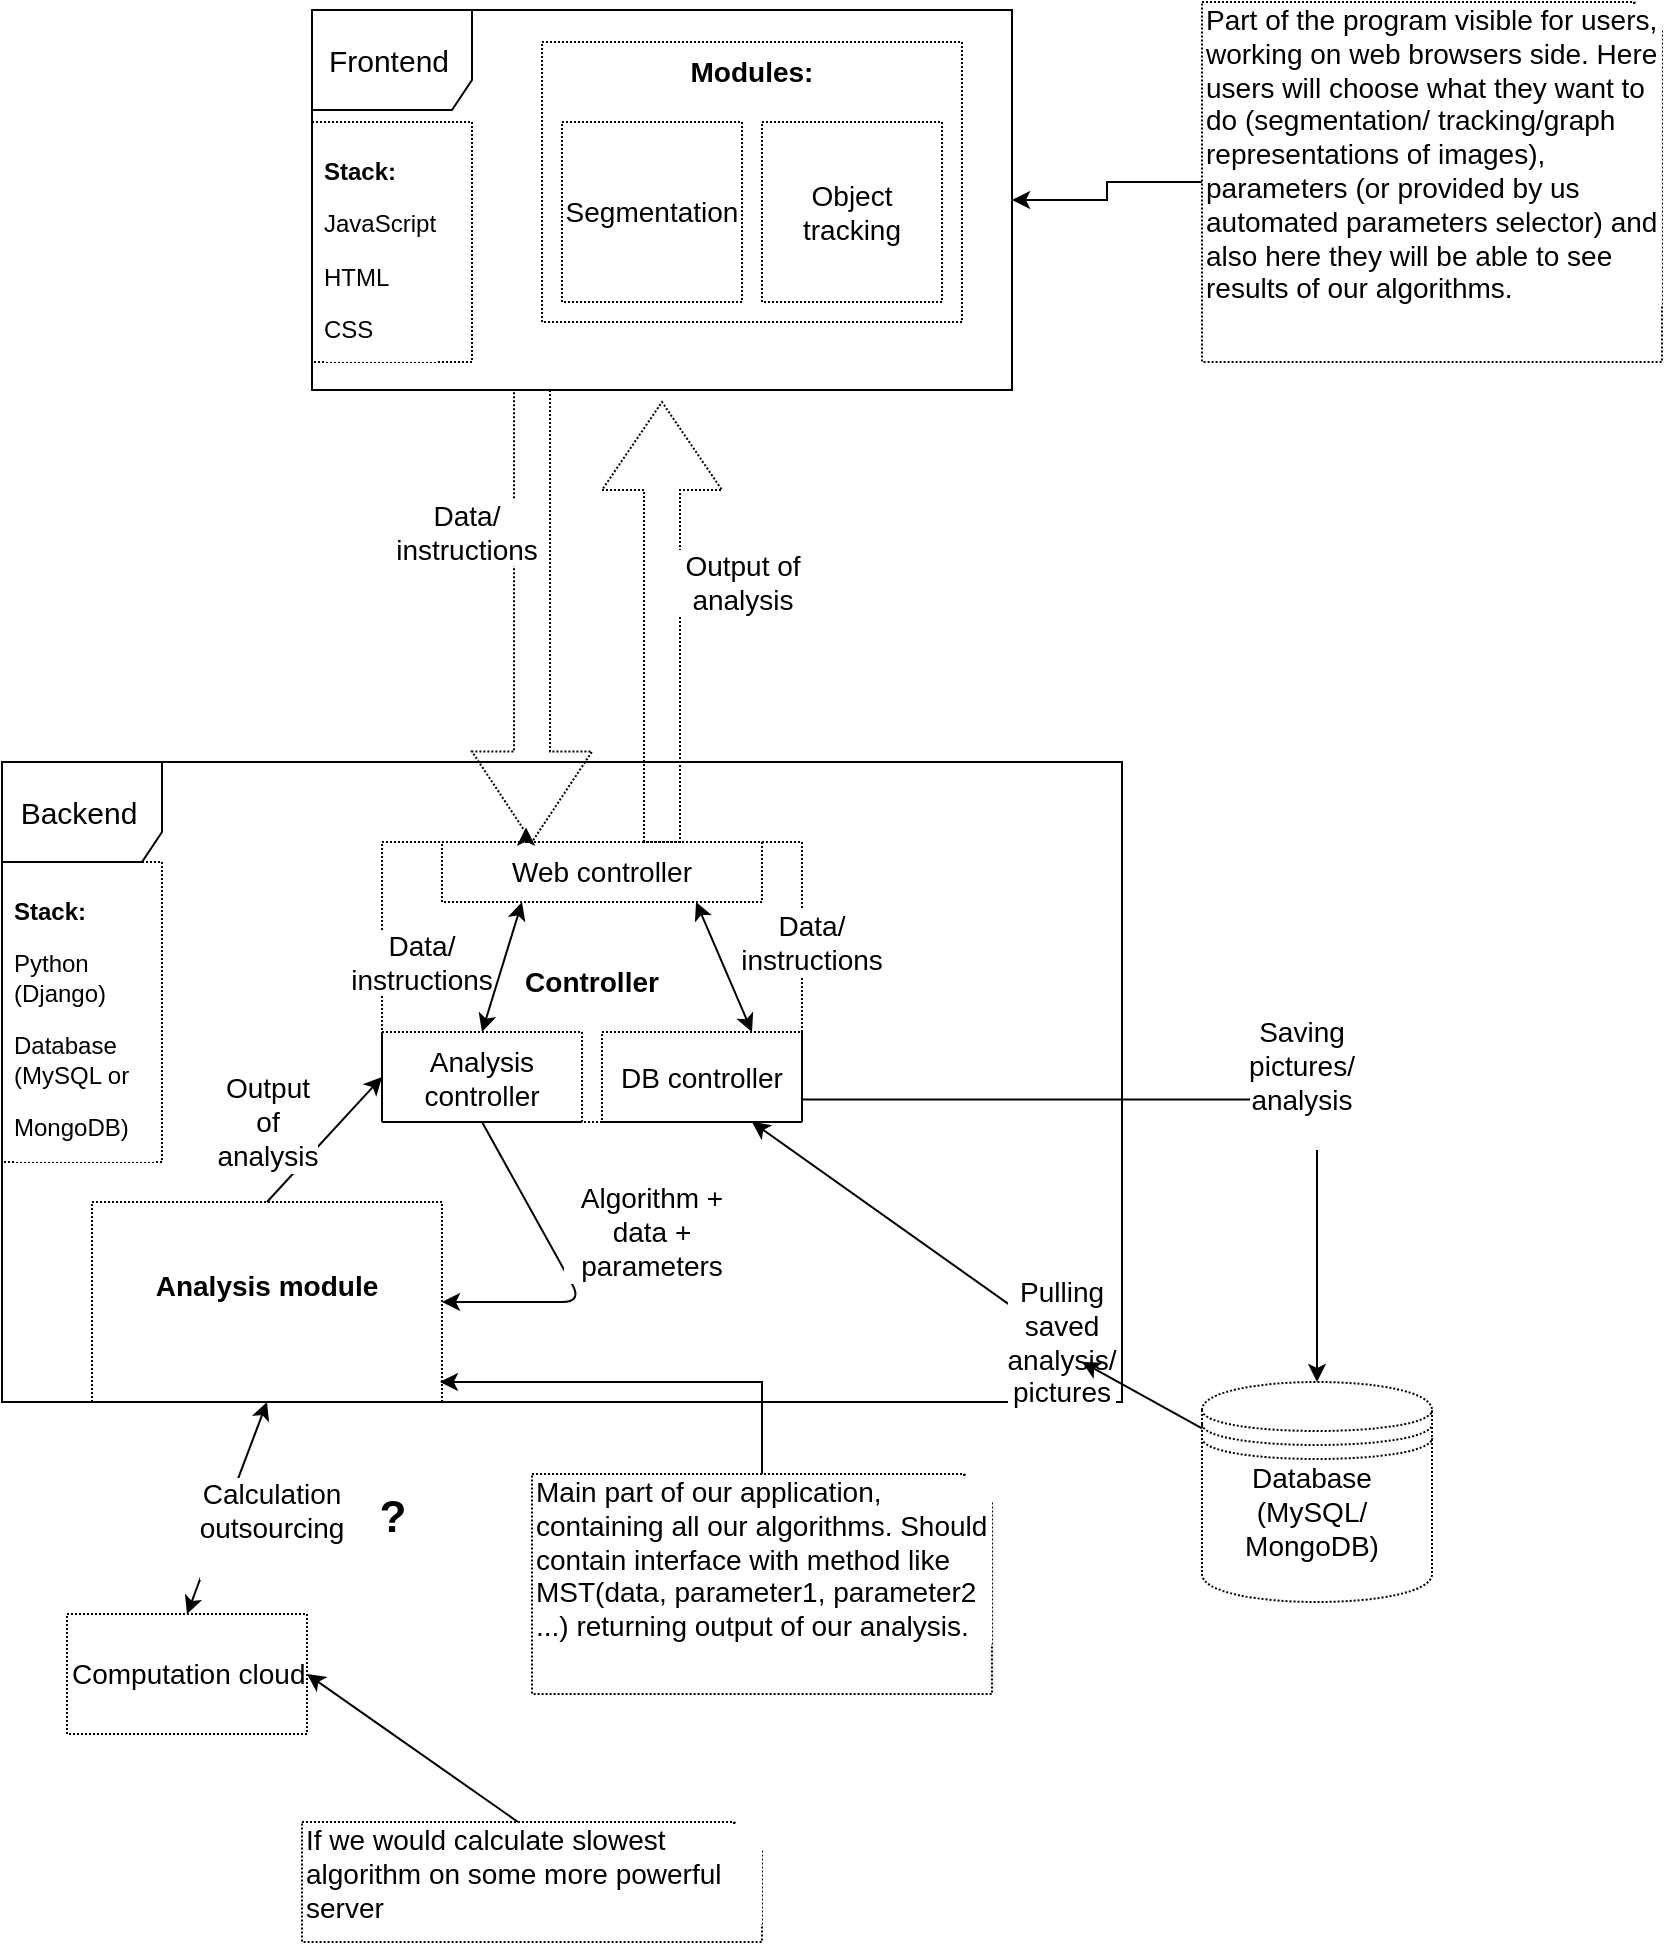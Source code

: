 <mxfile version="10.8.4" type="google"><diagram id="mo3wstK1SvjLw6QeTwa1" name="Page-1"><mxGraphModel dx="754" dy="749" grid="1" gridSize="10" guides="1" tooltips="1" connect="1" arrows="1" fold="1" page="1" pageScale="1" pageWidth="1169" pageHeight="826" math="0" shadow="0"><root><mxCell id="0"/><mxCell id="1" parent="0"/><mxCell id="fTsAUlJb0BYmY1WI6jXN-2" value="&lt;font style=&quot;font-size: 15px&quot;&gt;Frontend&lt;/font&gt;" style="shape=umlFrame;whiteSpace=wrap;html=1;spacing=7;spacingRight=3;horizontal=1;width=80;height=50;" vertex="1" parent="1"><mxGeometry x="195" y="24" width="350" height="190" as="geometry"/></mxCell><mxCell id="fTsAUlJb0BYmY1WI6jXN-3" value="&lt;h1 style=&quot;font-size: 12px&quot;&gt;Stack:&lt;/h1&gt;&lt;p style=&quot;font-size: 12px&quot;&gt;JavaScript&lt;/p&gt;&lt;p style=&quot;font-size: 12px&quot;&gt;HTML&lt;/p&gt;&lt;p style=&quot;font-size: 12px&quot;&gt;CSS&lt;/p&gt;&lt;p style=&quot;font-size: 12px&quot;&gt;&lt;br style=&quot;font-size: 12px&quot;&gt;&lt;/p&gt;" style="text;html=1;spacing=5;spacingTop=0;overflow=hidden;rounded=0;fontSize=12;labelBackgroundColor=#ffffff;whiteSpace=wrap;spacingLeft=1;dashed=1;dashPattern=1 1;glass=0;strokeColor=#000000;" vertex="1" parent="1"><mxGeometry x="195" y="80" width="80" height="120" as="geometry"/></mxCell><mxCell id="fTsAUlJb0BYmY1WI6jXN-4" value="Modules:" style="text;html=1;strokeColor=#000000;fillColor=none;align=center;verticalAlign=top;whiteSpace=wrap;rounded=0;glass=0;dashed=1;dashPattern=1 1;labelBackgroundColor=#ffffff;fontSize=14;fontStyle=1;labelBorderColor=none;" vertex="1" parent="1"><mxGeometry x="310" y="40" width="210" height="140" as="geometry"/></mxCell><mxCell id="fTsAUlJb0BYmY1WI6jXN-8" value="Segmentation" style="text;html=1;strokeColor=#000000;fillColor=none;align=center;verticalAlign=middle;whiteSpace=wrap;rounded=0;glass=0;dashed=1;dashPattern=1 1;labelBackgroundColor=#ffffff;fontSize=14;" vertex="1" parent="1"><mxGeometry x="320" y="80" width="90" height="90" as="geometry"/></mxCell><mxCell id="fTsAUlJb0BYmY1WI6jXN-9" value="Object tracking" style="text;html=1;strokeColor=#000000;fillColor=none;align=center;verticalAlign=middle;whiteSpace=wrap;rounded=0;glass=0;dashed=1;dashPattern=1 1;labelBackgroundColor=#ffffff;fontSize=14;" vertex="1" parent="1"><mxGeometry x="420" y="80" width="90" height="90" as="geometry"/></mxCell><mxCell id="fTsAUlJb0BYmY1WI6jXN-11" style="edgeStyle=orthogonalEdgeStyle;rounded=0;orthogonalLoop=1;jettySize=auto;html=1;fontSize=14;" edge="1" parent="1" source="fTsAUlJb0BYmY1WI6jXN-10" target="fTsAUlJb0BYmY1WI6jXN-2"><mxGeometry relative="1" as="geometry"/></mxCell><mxCell id="fTsAUlJb0BYmY1WI6jXN-10" value="Part of the program visible for users, working on web browsers side. Here users will choose what they want to do (segmentation/ tracking/graph representations of images), parameters (or provided by us automated parameters selector) and also here they will be able to see results of our algorithms." style="shape=note;whiteSpace=wrap;html=1;size=14;verticalAlign=top;align=left;spacingTop=-6;rounded=0;glass=0;dashed=1;dashPattern=1 1;labelBackgroundColor=#ffffff;strokeColor=#000000;fillColor=none;gradientColor=none;fontSize=14;" vertex="1" parent="1"><mxGeometry x="640" y="20" width="230" height="180" as="geometry"/></mxCell><mxCell id="fTsAUlJb0BYmY1WI6jXN-12" value="&lt;div style=&quot;font-size: 15px&quot;&gt;&lt;font style=&quot;font-size: 15px&quot;&gt;Backend&lt;/font&gt;&lt;/div&gt;" style="shape=umlFrame;whiteSpace=wrap;html=1;spacing=7;spacingRight=3;horizontal=1;width=80;height=50;" vertex="1" parent="1"><mxGeometry x="40" y="400" width="560" height="320" as="geometry"/></mxCell><mxCell id="fTsAUlJb0BYmY1WI6jXN-13" value="&lt;h1 style=&quot;font-size: 12px&quot;&gt;Stack:&lt;/h1&gt;&lt;p style=&quot;font-size: 12px&quot;&gt;Python (Django)&lt;/p&gt;&lt;p style=&quot;font-size: 12px&quot;&gt;Database (MySQL or&lt;br&gt;&lt;/p&gt;&lt;p style=&quot;font-size: 12px&quot;&gt;MongoDB)&lt;br&gt;&lt;/p&gt;&lt;p style=&quot;font-size: 12px&quot;&gt;&lt;br style=&quot;font-size: 12px&quot;&gt;&lt;/p&gt;" style="text;html=1;spacing=5;spacingTop=0;overflow=hidden;rounded=0;fontSize=12;labelBackgroundColor=#ffffff;whiteSpace=wrap;spacingLeft=1;dashed=1;dashPattern=1 1;glass=0;strokeColor=#000000;" vertex="1" parent="1"><mxGeometry x="40" y="450" width="80" height="150" as="geometry"/></mxCell><mxCell id="fTsAUlJb0BYmY1WI6jXN-14" value="" style="shape=singleArrow;direction=south;whiteSpace=wrap;html=1;rounded=0;glass=0;dashed=1;dashPattern=1 1;labelBackgroundColor=#ffffff;strokeColor=#000000;fillColor=none;gradientColor=none;fontSize=14;align=left;" vertex="1" parent="1"><mxGeometry x="275" y="214" width="60" height="226" as="geometry"/></mxCell><mxCell id="fTsAUlJb0BYmY1WI6jXN-15" value="&lt;div&gt;Data/&lt;/div&gt;&lt;div&gt;instructions&lt;br&gt;&lt;/div&gt;" style="text;html=1;strokeColor=none;fillColor=none;align=center;verticalAlign=middle;whiteSpace=wrap;rounded=0;glass=0;dashed=1;dashPattern=1 1;labelBackgroundColor=#ffffff;fontSize=14;" vertex="1" parent="1"><mxGeometry x="225" y="260" width="95" height="50" as="geometry"/></mxCell><mxCell id="fTsAUlJb0BYmY1WI6jXN-16" style="edgeStyle=orthogonalEdgeStyle;rounded=0;orthogonalLoop=1;jettySize=auto;html=1;exitX=1;exitY=0.5;exitDx=0;exitDy=0;exitPerimeter=0;entryX=0.968;entryY=0.55;entryDx=0;entryDy=0;entryPerimeter=0;fontSize=14;" edge="1" parent="1" source="fTsAUlJb0BYmY1WI6jXN-14" target="fTsAUlJb0BYmY1WI6jXN-14"><mxGeometry relative="1" as="geometry"/></mxCell><mxCell id="fTsAUlJb0BYmY1WI6jXN-17" value="" style="shape=singleArrow;direction=north;whiteSpace=wrap;html=1;rounded=0;glass=0;dashed=1;dashPattern=1 1;labelBackgroundColor=#ffffff;strokeColor=#000000;fillColor=none;gradientColor=none;fontSize=14;align=left;" vertex="1" parent="1"><mxGeometry x="340" y="220" width="60" height="220" as="geometry"/></mxCell><mxCell id="fTsAUlJb0BYmY1WI6jXN-18" value="Output of analysis" style="text;html=1;strokeColor=none;fillColor=none;align=center;verticalAlign=middle;whiteSpace=wrap;rounded=0;glass=0;dashed=1;dashPattern=1 1;labelBackgroundColor=#ffffff;fontSize=14;" vertex="1" parent="1"><mxGeometry x="362.5" y="285" width="95" height="50" as="geometry"/></mxCell><mxCell id="fTsAUlJb0BYmY1WI6jXN-20" value="Controller" style="text;html=1;strokeColor=#000000;fillColor=none;align=center;verticalAlign=middle;whiteSpace=wrap;rounded=0;glass=0;dashed=1;dashPattern=1 1;labelBackgroundColor=#ffffff;fontSize=14;fontStyle=1;labelBorderColor=none;" vertex="1" parent="1"><mxGeometry x="230" y="440" width="210" height="140" as="geometry"/></mxCell><mxCell id="fTsAUlJb0BYmY1WI6jXN-21" value="Web controller" style="text;html=1;strokeColor=#000000;fillColor=none;align=center;verticalAlign=middle;whiteSpace=wrap;rounded=0;glass=0;dashed=1;dashPattern=1 1;labelBackgroundColor=#ffffff;fontSize=14;fontStyle=0;labelBorderColor=none;" vertex="1" parent="1"><mxGeometry x="260" y="440" width="160" height="30" as="geometry"/></mxCell><mxCell id="fTsAUlJb0BYmY1WI6jXN-35" style="edgeStyle=orthogonalEdgeStyle;rounded=0;orthogonalLoop=1;jettySize=auto;html=1;exitX=1;exitY=0.75;exitDx=0;exitDy=0;fontSize=14;" edge="1" parent="1" source="fTsAUlJb0BYmY1WI6jXN-22" target="fTsAUlJb0BYmY1WI6jXN-26"><mxGeometry relative="1" as="geometry"/></mxCell><mxCell id="fTsAUlJb0BYmY1WI6jXN-22" value="DB controller" style="text;html=1;strokeColor=#000000;fillColor=none;align=center;verticalAlign=middle;whiteSpace=wrap;rounded=0;glass=0;dashed=1;dashPattern=1 1;labelBackgroundColor=#ffffff;fontSize=14;fontStyle=0;labelBorderColor=none;" vertex="1" parent="1"><mxGeometry x="340" y="535" width="100" height="45" as="geometry"/></mxCell><mxCell id="fTsAUlJb0BYmY1WI6jXN-24" value="&lt;div&gt;Analysis&lt;/div&gt;&lt;div&gt; controller&lt;/div&gt;" style="text;html=1;strokeColor=#000000;fillColor=none;align=center;verticalAlign=middle;whiteSpace=wrap;rounded=0;glass=0;dashed=1;dashPattern=1 1;labelBackgroundColor=#ffffff;fontSize=14;fontStyle=0;labelBorderColor=none;" vertex="1" parent="1"><mxGeometry x="230" y="535" width="100" height="45" as="geometry"/></mxCell><mxCell id="fTsAUlJb0BYmY1WI6jXN-25" value="&lt;div&gt;Analysis module&lt;/div&gt;&lt;div&gt;&lt;br&gt;&lt;/div&gt;" style="text;html=1;strokeColor=#000000;fillColor=none;align=center;verticalAlign=middle;whiteSpace=wrap;rounded=0;glass=0;dashed=1;dashPattern=1 1;labelBackgroundColor=#ffffff;fontSize=14;fontStyle=1;labelBorderColor=none;" vertex="1" parent="1"><mxGeometry x="85" y="620" width="175" height="100" as="geometry"/></mxCell><mxCell id="fTsAUlJb0BYmY1WI6jXN-26" value="" style="shape=datastore;whiteSpace=wrap;html=1;rounded=0;glass=0;dashed=1;dashPattern=1 1;labelBackgroundColor=#ffffff;strokeColor=#000000;fillColor=none;gradientColor=none;fontSize=14;align=left;" vertex="1" parent="1"><mxGeometry x="640" y="710" width="115" height="110" as="geometry"/></mxCell><mxCell id="fTsAUlJb0BYmY1WI6jXN-27" value="Data/ instructions" style="text;html=1;strokeColor=none;fillColor=none;align=center;verticalAlign=middle;whiteSpace=wrap;rounded=0;glass=0;dashed=1;dashPattern=1 1;labelBackgroundColor=#ffffff;fontSize=14;" vertex="1" parent="1"><mxGeometry x="425" y="480" width="40" height="20" as="geometry"/></mxCell><mxCell id="fTsAUlJb0BYmY1WI6jXN-28" value="&lt;div&gt;Database (MySQL/ MongoDB)&lt;/div&gt;&lt;div&gt;&lt;br&gt;&lt;/div&gt;" style="text;html=1;strokeColor=none;fillColor=none;align=center;verticalAlign=middle;whiteSpace=wrap;rounded=0;glass=0;dashed=1;dashPattern=1 1;labelBackgroundColor=#ffffff;fontSize=14;" vertex="1" parent="1"><mxGeometry x="670" y="765" width="50" height="35" as="geometry"/></mxCell><mxCell id="fTsAUlJb0BYmY1WI6jXN-40" value="" style="curved=1;endArrow=classic;html=1;fontSize=14;entryX=0.75;entryY=1;entryDx=0;entryDy=0;" edge="1" parent="1" source="fTsAUlJb0BYmY1WI6jXN-45" target="fTsAUlJb0BYmY1WI6jXN-22"><mxGeometry width="50" height="50" relative="1" as="geometry"><mxPoint x="569.289" y="815" as="sourcePoint"/><mxPoint x="569.289" y="765" as="targetPoint"/></mxGeometry></mxCell><mxCell id="fTsAUlJb0BYmY1WI6jXN-44" value="&lt;div&gt;Saving pictures/ analysis&lt;/div&gt;&lt;div&gt;&lt;br&gt;&lt;/div&gt;" style="text;html=1;strokeColor=none;fillColor=none;align=center;verticalAlign=middle;whiteSpace=wrap;rounded=0;glass=0;dashed=1;dashPattern=1 1;labelBackgroundColor=#ffffff;fontSize=14;" vertex="1" parent="1"><mxGeometry x="670" y="550" width="40" height="20" as="geometry"/></mxCell><mxCell id="fTsAUlJb0BYmY1WI6jXN-45" value="Pulling saved analysis/ pictures" style="text;html=1;strokeColor=none;fillColor=none;align=center;verticalAlign=middle;whiteSpace=wrap;rounded=0;glass=0;dashed=1;dashPattern=1 1;labelBackgroundColor=#ffffff;fontSize=14;" vertex="1" parent="1"><mxGeometry x="550" y="680" width="40" height="20" as="geometry"/></mxCell><mxCell id="fTsAUlJb0BYmY1WI6jXN-46" value="" style="curved=1;endArrow=classic;html=1;fontSize=14;entryX=0.75;entryY=1;entryDx=0;entryDy=0;" edge="1" parent="1" source="fTsAUlJb0BYmY1WI6jXN-26" target="fTsAUlJb0BYmY1WI6jXN-45"><mxGeometry width="50" height="50" relative="1" as="geometry"><mxPoint x="640" y="727.345" as="sourcePoint"/><mxPoint x="415" y="580" as="targetPoint"/></mxGeometry></mxCell><mxCell id="fTsAUlJb0BYmY1WI6jXN-51" value="" style="endArrow=classic;startArrow=classic;html=1;fontSize=14;entryX=0.75;entryY=0;entryDx=0;entryDy=0;exitX=0.794;exitY=1;exitDx=0;exitDy=0;exitPerimeter=0;" edge="1" parent="1" source="fTsAUlJb0BYmY1WI6jXN-21" target="fTsAUlJb0BYmY1WI6jXN-22"><mxGeometry width="50" height="50" relative="1" as="geometry"><mxPoint x="370" y="520" as="sourcePoint"/><mxPoint x="420" y="470" as="targetPoint"/></mxGeometry></mxCell><mxCell id="fTsAUlJb0BYmY1WI6jXN-54" value="" style="endArrow=classic;startArrow=classic;html=1;fontSize=14;entryX=0.25;entryY=1;entryDx=0;entryDy=0;exitX=0.5;exitY=0;exitDx=0;exitDy=0;" edge="1" parent="1" source="fTsAUlJb0BYmY1WI6jXN-24" target="fTsAUlJb0BYmY1WI6jXN-21"><mxGeometry width="50" height="50" relative="1" as="geometry"><mxPoint x="280" y="520" as="sourcePoint"/><mxPoint x="330" y="470" as="targetPoint"/></mxGeometry></mxCell><mxCell id="fTsAUlJb0BYmY1WI6jXN-55" value="Data/ instructions" style="text;html=1;strokeColor=none;fillColor=none;align=center;verticalAlign=middle;whiteSpace=wrap;rounded=0;glass=0;dashed=1;dashPattern=1 1;labelBackgroundColor=#ffffff;fontSize=14;" vertex="1" parent="1"><mxGeometry x="240" y="490" width="20" height="20" as="geometry"/></mxCell><mxCell id="fTsAUlJb0BYmY1WI6jXN-58" value="" style="endArrow=classic;html=1;fontSize=14;exitX=0.5;exitY=1;exitDx=0;exitDy=0;entryX=1;entryY=0.5;entryDx=0;entryDy=0;" edge="1" parent="1" source="fTsAUlJb0BYmY1WI6jXN-24" target="fTsAUlJb0BYmY1WI6jXN-25"><mxGeometry width="50" height="50" relative="1" as="geometry"><mxPoint x="270" y="630" as="sourcePoint"/><mxPoint x="320" y="580" as="targetPoint"/><Array as="points"><mxPoint x="330" y="670"/></Array></mxGeometry></mxCell><mxCell id="fTsAUlJb0BYmY1WI6jXN-59" value="" style="endArrow=classic;html=1;fontSize=14;exitX=0.5;exitY=0;exitDx=0;exitDy=0;entryX=0;entryY=0.5;entryDx=0;entryDy=0;" edge="1" parent="1" source="fTsAUlJb0BYmY1WI6jXN-25" target="fTsAUlJb0BYmY1WI6jXN-24"><mxGeometry width="50" height="50" relative="1" as="geometry"><mxPoint x="40" y="890" as="sourcePoint"/><mxPoint x="90" y="840" as="targetPoint"/></mxGeometry></mxCell><mxCell id="fTsAUlJb0BYmY1WI6jXN-60" value="&lt;div&gt;Output of analysis&lt;/div&gt;" style="text;html=1;strokeColor=none;fillColor=none;align=center;verticalAlign=middle;whiteSpace=wrap;rounded=0;glass=0;dashed=1;dashPattern=1 1;labelBackgroundColor=#ffffff;fontSize=14;" vertex="1" parent="1"><mxGeometry x="152.5" y="570" width="40" height="20" as="geometry"/></mxCell><mxCell id="fTsAUlJb0BYmY1WI6jXN-61" value="Algorithm + data + parameters" style="text;html=1;strokeColor=none;fillColor=none;align=center;verticalAlign=middle;whiteSpace=wrap;rounded=0;glass=0;dashed=1;dashPattern=1 1;labelBackgroundColor=#ffffff;fontSize=14;" vertex="1" parent="1"><mxGeometry x="320" y="610" width="90" height="50" as="geometry"/></mxCell><mxCell id="fTsAUlJb0BYmY1WI6jXN-62" value="&lt;div&gt;Computation cloud &lt;br&gt;&lt;/div&gt;" style="rounded=0;whiteSpace=wrap;html=1;glass=0;dashed=1;dashPattern=1 1;labelBackgroundColor=#ffffff;strokeColor=#000000;fillColor=none;gradientColor=none;fontSize=14;align=left;" vertex="1" parent="1"><mxGeometry x="72.5" y="826" width="120" height="60" as="geometry"/></mxCell><mxCell id="fTsAUlJb0BYmY1WI6jXN-63" value="" style="endArrow=classic;startArrow=classic;html=1;fontSize=14;exitX=0.5;exitY=0;exitDx=0;exitDy=0;entryX=0.5;entryY=1;entryDx=0;entryDy=0;" edge="1" parent="1" source="fTsAUlJb0BYmY1WI6jXN-62" target="fTsAUlJb0BYmY1WI6jXN-25"><mxGeometry width="50" height="50" relative="1" as="geometry"><mxPoint x="140" y="820" as="sourcePoint"/><mxPoint x="190" y="770" as="targetPoint"/></mxGeometry></mxCell><mxCell id="fTsAUlJb0BYmY1WI6jXN-64" value="&lt;div&gt;Calculation outsourcing&lt;/div&gt;&lt;div&gt;&lt;br&gt;&lt;/div&gt;" style="text;html=1;strokeColor=none;fillColor=none;align=center;verticalAlign=middle;whiteSpace=wrap;rounded=0;glass=0;dashed=1;dashPattern=1 1;labelBackgroundColor=#ffffff;fontSize=14;" vertex="1" parent="1"><mxGeometry x="155" y="773" width="40" height="20" as="geometry"/></mxCell><mxCell id="fTsAUlJb0BYmY1WI6jXN-65" value="?" style="text;html=1;strokeColor=none;fillColor=none;align=center;verticalAlign=middle;whiteSpace=wrap;rounded=0;glass=0;dashed=1;dashPattern=1 1;labelBackgroundColor=#ffffff;fontSize=22;fontStyle=1" vertex="1" parent="1"><mxGeometry x="207.5" y="756" width="55" height="44" as="geometry"/></mxCell><mxCell id="fTsAUlJb0BYmY1WI6jXN-69" style="edgeStyle=orthogonalEdgeStyle;rounded=0;orthogonalLoop=1;jettySize=auto;html=1;exitX=0.5;exitY=0;exitDx=0;exitDy=0;exitPerimeter=0;entryX=0.994;entryY=0.9;entryDx=0;entryDy=0;entryPerimeter=0;fontSize=22;" edge="1" parent="1" source="fTsAUlJb0BYmY1WI6jXN-67" target="fTsAUlJb0BYmY1WI6jXN-25"><mxGeometry relative="1" as="geometry"/></mxCell><mxCell id="fTsAUlJb0BYmY1WI6jXN-67" value="Main part of our application, containing all our algorithms. Should contain interface with method like MST(data, parameter1, parameter2 ...) returning output of our analysis." style="shape=note;whiteSpace=wrap;html=1;size=14;verticalAlign=top;align=left;spacingTop=-6;rounded=0;glass=0;dashed=1;dashPattern=1 1;labelBackgroundColor=#ffffff;strokeColor=#000000;fillColor=none;gradientColor=none;fontSize=14;" vertex="1" parent="1"><mxGeometry x="305" y="756" width="230" height="110" as="geometry"/></mxCell><mxCell id="fTsAUlJb0BYmY1WI6jXN-71" value="If we would calculate slowest algorithm on some more powerful server" style="shape=note;whiteSpace=wrap;html=1;size=14;verticalAlign=top;align=left;spacingTop=-6;rounded=0;glass=0;dashed=1;dashPattern=1 1;labelBackgroundColor=#ffffff;strokeColor=#000000;fillColor=none;gradientColor=none;fontSize=14;" vertex="1" parent="1"><mxGeometry x="190" y="930" width="230" height="60" as="geometry"/></mxCell><mxCell id="fTsAUlJb0BYmY1WI6jXN-72" value="" style="endArrow=classic;html=1;fontSize=22;entryX=1;entryY=0.5;entryDx=0;entryDy=0;exitX=0;exitY=0;exitDx=108;exitDy=0;exitPerimeter=0;" edge="1" parent="1" source="fTsAUlJb0BYmY1WI6jXN-71" target="fTsAUlJb0BYmY1WI6jXN-62"><mxGeometry width="50" height="50" relative="1" as="geometry"><mxPoint x="40" y="1060" as="sourcePoint"/><mxPoint x="90" y="1010" as="targetPoint"/></mxGeometry></mxCell></root></mxGraphModel></diagram></mxfile>